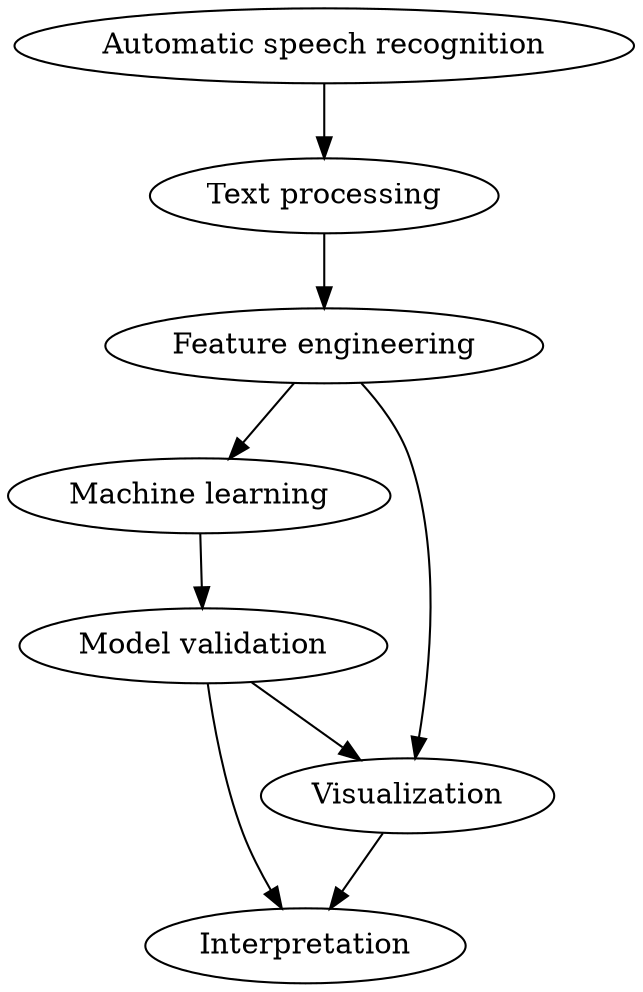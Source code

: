 digraph P {

  "Automatic speech recognition" -> "Text processing" -> "Feature engineering" -> "Machine learning" -> "Model validation" -> {"Interpretation", "Visualization"}

  "Feature engineering" -> "Visualization" -> "Interpretation"

}